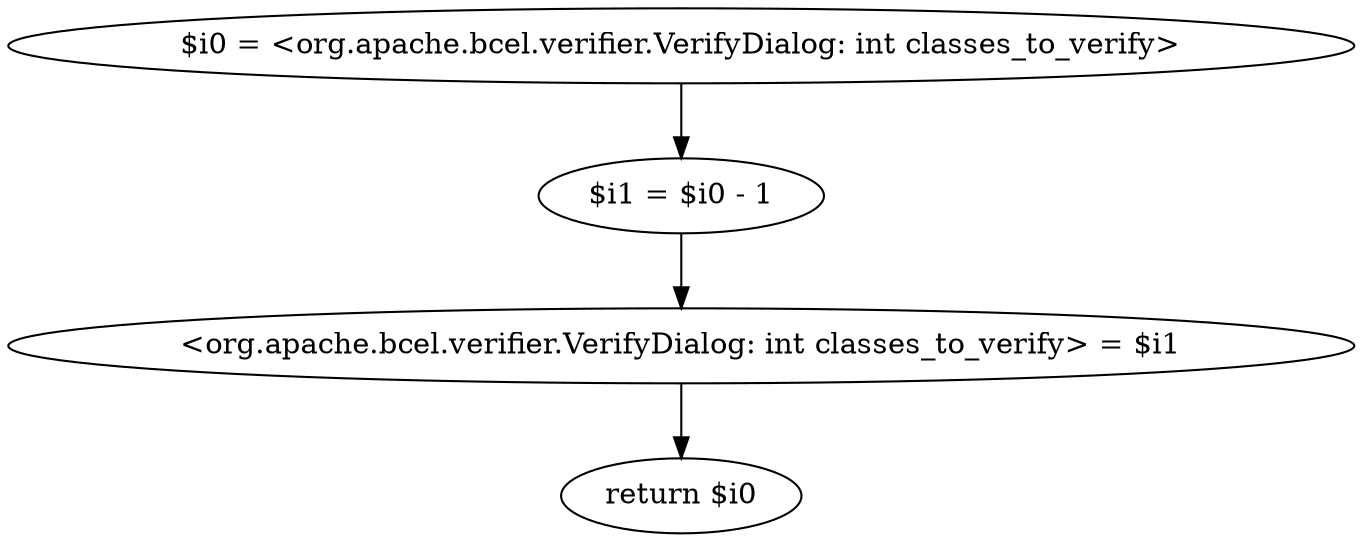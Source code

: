 digraph "unitGraph" {
    "$i0 = <org.apache.bcel.verifier.VerifyDialog: int classes_to_verify>"
    "$i1 = $i0 - 1"
    "<org.apache.bcel.verifier.VerifyDialog: int classes_to_verify> = $i1"
    "return $i0"
    "$i0 = <org.apache.bcel.verifier.VerifyDialog: int classes_to_verify>"->"$i1 = $i0 - 1";
    "$i1 = $i0 - 1"->"<org.apache.bcel.verifier.VerifyDialog: int classes_to_verify> = $i1";
    "<org.apache.bcel.verifier.VerifyDialog: int classes_to_verify> = $i1"->"return $i0";
}
